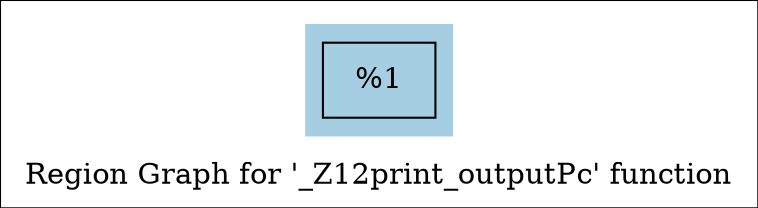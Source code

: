 digraph "Region Graph for '_Z12print_outputPc' function" {
	label="Region Graph for '_Z12print_outputPc' function";

	Node0xd6f040 [shape=record,label="{%1}"];
	colorscheme = "paired12"
        subgraph cluster_0xd90f40 {
          label = "";
          style = filled;
          color = 1
          Node0xd6f040;
        }
}
